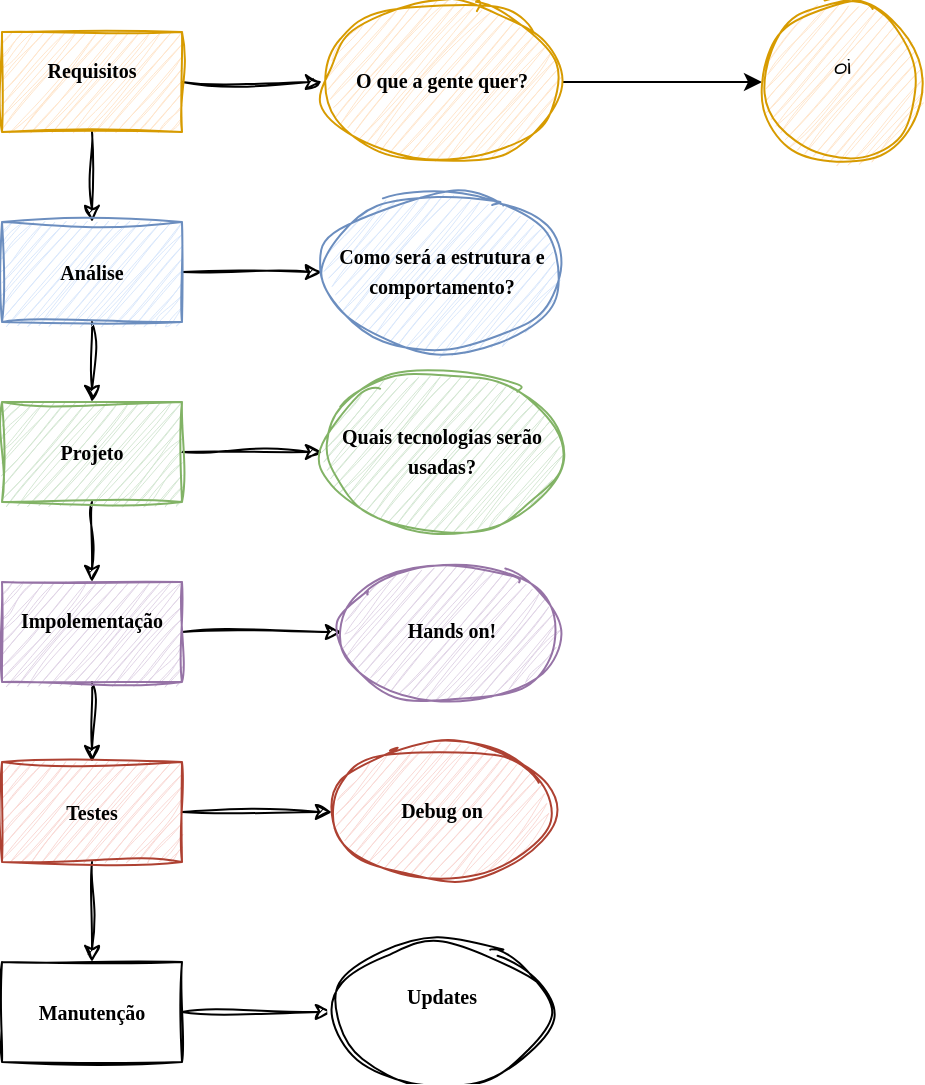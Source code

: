 <mxfile version="24.7.7">
  <diagram name="Page-1" id="ioFAOt2Y3-Xnd-eQoOK8">
    <mxGraphModel dx="724" dy="1460" grid="0" gridSize="10" guides="1" tooltips="1" connect="1" arrows="1" fold="1" page="1" pageScale="1" pageWidth="850" pageHeight="1100" math="0" shadow="0">
      <root>
        <mxCell id="0" />
        <mxCell id="1" parent="0" />
        <mxCell id="odnRtmk4GXlHIVH-FQWG-17" style="edgeStyle=orthogonalEdgeStyle;rounded=0;sketch=1;hachureGap=4;jiggle=2;curveFitting=1;orthogonalLoop=1;jettySize=auto;html=1;fontFamily=Verdana;" parent="1" source="odnRtmk4GXlHIVH-FQWG-12" target="odnRtmk4GXlHIVH-FQWG-16" edge="1">
          <mxGeometry relative="1" as="geometry" />
        </mxCell>
        <mxCell id="tFevhrRDM70K9tsWemct-4" value="" style="edgeStyle=orthogonalEdgeStyle;rounded=0;sketch=1;hachureGap=4;jiggle=2;curveFitting=1;orthogonalLoop=1;jettySize=auto;html=1;fontFamily=Architects Daughter;fontSource=https%3A%2F%2Ffonts.googleapis.com%2Fcss%3Ffamily%3DArchitects%2BDaughter;entryX=0;entryY=0.5;entryDx=0;entryDy=0;" parent="1" source="odnRtmk4GXlHIVH-FQWG-12" target="tFevhrRDM70K9tsWemct-15" edge="1">
          <mxGeometry relative="1" as="geometry">
            <mxPoint x="200" y="50" as="targetPoint" />
          </mxGeometry>
        </mxCell>
        <mxCell id="odnRtmk4GXlHIVH-FQWG-12" value="Requisitos&lt;div&gt;&lt;br&gt;&lt;/div&gt;" style="rounded=0;whiteSpace=wrap;html=1;sketch=1;curveFitting=1;jiggle=2;labelBackgroundColor=none;fontFamily=Garamond;fontSize=10;fontStyle=1;fillColor=#ffe6cc;strokeColor=#d79b00;" parent="1" vertex="1">
          <mxGeometry x="10" y="5" width="90" height="50" as="geometry" />
        </mxCell>
        <mxCell id="odnRtmk4GXlHIVH-FQWG-19" style="edgeStyle=orthogonalEdgeStyle;rounded=0;sketch=1;hachureGap=4;jiggle=2;curveFitting=1;orthogonalLoop=1;jettySize=auto;html=1;fontFamily=Verdana;" parent="1" source="odnRtmk4GXlHIVH-FQWG-16" target="odnRtmk4GXlHIVH-FQWG-18" edge="1">
          <mxGeometry relative="1" as="geometry" />
        </mxCell>
        <mxCell id="tFevhrRDM70K9tsWemct-6" value="" style="edgeStyle=orthogonalEdgeStyle;rounded=0;sketch=1;hachureGap=4;jiggle=2;curveFitting=1;orthogonalLoop=1;jettySize=auto;html=1;fontFamily=Architects Daughter;fontSource=https%3A%2F%2Ffonts.googleapis.com%2Fcss%3Ffamily%3DArchitects%2BDaughter;entryX=0;entryY=0.5;entryDx=0;entryDy=0;" parent="1" source="odnRtmk4GXlHIVH-FQWG-16" target="tFevhrRDM70K9tsWemct-16" edge="1">
          <mxGeometry relative="1" as="geometry">
            <mxPoint x="210" y="150" as="targetPoint" />
          </mxGeometry>
        </mxCell>
        <mxCell id="odnRtmk4GXlHIVH-FQWG-16" value="Análise" style="rounded=0;whiteSpace=wrap;html=1;sketch=1;curveFitting=1;jiggle=2;labelBackgroundColor=none;fontFamily=Garamond;fontSize=10;fontStyle=1;fillColor=#dae8fc;strokeColor=#6c8ebf;" parent="1" vertex="1">
          <mxGeometry x="10" y="100" width="90" height="50" as="geometry" />
        </mxCell>
        <mxCell id="odnRtmk4GXlHIVH-FQWG-22" value="" style="edgeStyle=orthogonalEdgeStyle;rounded=0;sketch=1;hachureGap=4;jiggle=2;curveFitting=1;orthogonalLoop=1;jettySize=auto;html=1;fontFamily=Architects Daughter;fontSource=https%3A%2F%2Ffonts.googleapis.com%2Fcss%3Ffamily%3DArchitects%2BDaughter;" parent="1" source="odnRtmk4GXlHIVH-FQWG-18" target="odnRtmk4GXlHIVH-FQWG-21" edge="1">
          <mxGeometry relative="1" as="geometry" />
        </mxCell>
        <mxCell id="tFevhrRDM70K9tsWemct-8" value="" style="edgeStyle=orthogonalEdgeStyle;rounded=0;sketch=1;hachureGap=4;jiggle=2;curveFitting=1;orthogonalLoop=1;jettySize=auto;html=1;fontFamily=Architects Daughter;fontSource=https%3A%2F%2Ffonts.googleapis.com%2Fcss%3Ffamily%3DArchitects%2BDaughter;entryX=0;entryY=0.5;entryDx=0;entryDy=0;" parent="1" source="odnRtmk4GXlHIVH-FQWG-18" target="tFevhrRDM70K9tsWemct-17" edge="1">
          <mxGeometry relative="1" as="geometry">
            <mxPoint x="210" y="240" as="targetPoint" />
          </mxGeometry>
        </mxCell>
        <mxCell id="odnRtmk4GXlHIVH-FQWG-18" value="Projeto" style="rounded=0;whiteSpace=wrap;html=1;sketch=1;curveFitting=1;jiggle=2;labelBackgroundColor=none;fontFamily=Garamond;fontSize=10;fontStyle=1;fillColor=#d5e8d4;strokeColor=#82b366;" parent="1" vertex="1">
          <mxGeometry x="10" y="190" width="90" height="50" as="geometry" />
        </mxCell>
        <mxCell id="odnRtmk4GXlHIVH-FQWG-26" value="" style="edgeStyle=orthogonalEdgeStyle;rounded=0;sketch=1;hachureGap=4;jiggle=2;curveFitting=1;orthogonalLoop=1;jettySize=auto;html=1;fontFamily=Architects Daughter;fontSource=https%3A%2F%2Ffonts.googleapis.com%2Fcss%3Ffamily%3DArchitects%2BDaughter;" parent="1" source="odnRtmk4GXlHIVH-FQWG-21" target="odnRtmk4GXlHIVH-FQWG-25" edge="1">
          <mxGeometry relative="1" as="geometry" />
        </mxCell>
        <mxCell id="tFevhrRDM70K9tsWemct-22" style="edgeStyle=orthogonalEdgeStyle;rounded=0;sketch=1;hachureGap=4;jiggle=2;curveFitting=1;orthogonalLoop=1;jettySize=auto;html=1;fontFamily=Architects Daughter;fontSource=https%3A%2F%2Ffonts.googleapis.com%2Fcss%3Ffamily%3DArchitects%2BDaughter;" parent="1" source="odnRtmk4GXlHIVH-FQWG-21" target="tFevhrRDM70K9tsWemct-18" edge="1">
          <mxGeometry relative="1" as="geometry" />
        </mxCell>
        <mxCell id="odnRtmk4GXlHIVH-FQWG-21" value="Impolementação&lt;div&gt;&lt;br&gt;&lt;/div&gt;" style="whiteSpace=wrap;html=1;fontSize=10;fontFamily=Garamond;rounded=0;sketch=1;curveFitting=1;jiggle=2;labelBackgroundColor=none;fontStyle=1;fillColor=#e1d5e7;strokeColor=#9673a6;" parent="1" vertex="1">
          <mxGeometry x="10" y="280" width="90" height="50" as="geometry" />
        </mxCell>
        <mxCell id="tFevhrRDM70K9tsWemct-2" value="" style="edgeStyle=orthogonalEdgeStyle;rounded=0;sketch=1;hachureGap=4;jiggle=2;curveFitting=1;orthogonalLoop=1;jettySize=auto;html=1;fontFamily=Architects Daughter;fontSource=https%3A%2F%2Ffonts.googleapis.com%2Fcss%3Ffamily%3DArchitects%2BDaughter;" parent="1" source="odnRtmk4GXlHIVH-FQWG-25" target="tFevhrRDM70K9tsWemct-1" edge="1">
          <mxGeometry relative="1" as="geometry" />
        </mxCell>
        <mxCell id="tFevhrRDM70K9tsWemct-12" value="" style="edgeStyle=orthogonalEdgeStyle;rounded=0;sketch=1;hachureGap=4;jiggle=2;curveFitting=1;orthogonalLoop=1;jettySize=auto;html=1;fontFamily=Architects Daughter;fontSource=https%3A%2F%2Ffonts.googleapis.com%2Fcss%3Ffamily%3DArchitects%2BDaughter;entryX=0;entryY=0.5;entryDx=0;entryDy=0;" parent="1" source="odnRtmk4GXlHIVH-FQWG-25" target="tFevhrRDM70K9tsWemct-19" edge="1">
          <mxGeometry relative="1" as="geometry">
            <mxPoint x="210" y="430" as="targetPoint" />
          </mxGeometry>
        </mxCell>
        <mxCell id="odnRtmk4GXlHIVH-FQWG-25" value="Testes" style="whiteSpace=wrap;html=1;fontSize=10;fontFamily=Garamond;rounded=0;sketch=1;curveFitting=1;jiggle=2;labelBackgroundColor=none;fontStyle=1;fillColor=#fad9d5;strokeColor=#ae4132;" parent="1" vertex="1">
          <mxGeometry x="10" y="370" width="90" height="50" as="geometry" />
        </mxCell>
        <mxCell id="tFevhrRDM70K9tsWemct-14" value="" style="edgeStyle=orthogonalEdgeStyle;rounded=0;sketch=1;hachureGap=4;jiggle=2;curveFitting=1;orthogonalLoop=1;jettySize=auto;html=1;fontFamily=Architects Daughter;fontSource=https%3A%2F%2Ffonts.googleapis.com%2Fcss%3Ffamily%3DArchitects%2BDaughter;" parent="1" source="tFevhrRDM70K9tsWemct-1" target="tFevhrRDM70K9tsWemct-20" edge="1">
          <mxGeometry relative="1" as="geometry">
            <mxPoint x="210" y="530" as="targetPoint" />
          </mxGeometry>
        </mxCell>
        <mxCell id="tFevhrRDM70K9tsWemct-1" value="Manutenção" style="whiteSpace=wrap;html=1;fontSize=10;fontFamily=Garamond;rounded=0;sketch=1;curveFitting=1;jiggle=2;labelBackgroundColor=none;fontStyle=1;" parent="1" vertex="1">
          <mxGeometry x="10" y="470" width="90" height="50" as="geometry" />
        </mxCell>
        <mxCell id="G5E6lAOZF7ri_MMGLO-e-2" value="" style="edgeStyle=orthogonalEdgeStyle;rounded=0;orthogonalLoop=1;jettySize=auto;html=1;" edge="1" parent="1" source="tFevhrRDM70K9tsWemct-15" target="G5E6lAOZF7ri_MMGLO-e-1">
          <mxGeometry relative="1" as="geometry" />
        </mxCell>
        <mxCell id="tFevhrRDM70K9tsWemct-15" value="&lt;span style=&quot;font-family: Garamond; font-size: 10px; font-weight: 700;&quot;&gt;O que a gente quer?&lt;/span&gt;" style="ellipse;whiteSpace=wrap;html=1;sketch=1;hachureGap=4;jiggle=2;curveFitting=1;fontFamily=Architects Daughter;fontSource=https%3A%2F%2Ffonts.googleapis.com%2Fcss%3Ffamily%3DArchitects%2BDaughter;shadow=0;fillColor=#ffe6cc;strokeColor=#d79b00;" parent="1" vertex="1">
          <mxGeometry x="170" y="-10" width="120" height="80" as="geometry" />
        </mxCell>
        <mxCell id="tFevhrRDM70K9tsWemct-16" value="&lt;span style=&quot;font-family: Garamond; font-size: 10px; font-weight: 700;&quot;&gt;Como será a estrutura e comportamento?&lt;/span&gt;" style="ellipse;whiteSpace=wrap;html=1;sketch=1;hachureGap=4;jiggle=2;curveFitting=1;fontFamily=Architects Daughter;fontSource=https%3A%2F%2Ffonts.googleapis.com%2Fcss%3Ffamily%3DArchitects%2BDaughter;shadow=0;fillColor=#dae8fc;strokeColor=#6c8ebf;" parent="1" vertex="1">
          <mxGeometry x="170" y="85" width="120" height="80" as="geometry" />
        </mxCell>
        <mxCell id="tFevhrRDM70K9tsWemct-17" value="&lt;span style=&quot;font-family: Garamond; font-size: 10px; font-weight: 700;&quot;&gt;Quais tecnologias serão usadas?&lt;/span&gt;" style="ellipse;whiteSpace=wrap;html=1;sketch=1;hachureGap=4;jiggle=2;curveFitting=1;fontFamily=Architects Daughter;fontSource=https%3A%2F%2Ffonts.googleapis.com%2Fcss%3Ffamily%3DArchitects%2BDaughter;shadow=0;fillColor=#d5e8d4;strokeColor=#82b366;" parent="1" vertex="1">
          <mxGeometry x="170" y="175" width="120" height="80" as="geometry" />
        </mxCell>
        <mxCell id="tFevhrRDM70K9tsWemct-18" value="&lt;span style=&quot;font-family: Garamond; font-size: 10px; font-weight: 700;&quot;&gt;Hands on!&lt;/span&gt;" style="ellipse;whiteSpace=wrap;html=1;sketch=1;hachureGap=4;jiggle=2;curveFitting=1;fontFamily=Architects Daughter;fontSource=https%3A%2F%2Ffonts.googleapis.com%2Fcss%3Ffamily%3DArchitects%2BDaughter;shadow=0;fillColor=#e1d5e7;strokeColor=#9673a6;" parent="1" vertex="1">
          <mxGeometry x="180" y="270" width="110" height="70" as="geometry" />
        </mxCell>
        <mxCell id="tFevhrRDM70K9tsWemct-19" value="&lt;span style=&quot;font-family: Garamond; font-size: 10px; font-weight: 700;&quot;&gt;Debug on&lt;/span&gt;" style="ellipse;whiteSpace=wrap;html=1;sketch=1;hachureGap=4;jiggle=2;curveFitting=1;fontFamily=Architects Daughter;fontSource=https%3A%2F%2Ffonts.googleapis.com%2Fcss%3Ffamily%3DArchitects%2BDaughter;shadow=0;fillColor=#fad9d5;strokeColor=#ae4132;" parent="1" vertex="1">
          <mxGeometry x="175" y="360" width="110" height="70" as="geometry" />
        </mxCell>
        <mxCell id="tFevhrRDM70K9tsWemct-20" value="&lt;div style=&quot;&quot;&gt;&lt;span style=&quot;font-family: Garamond; font-size: 10px; font-weight: 700; background-color: initial;&quot;&gt;Updates&lt;/span&gt;&lt;/div&gt;&lt;div style=&quot;&quot;&gt;&lt;span style=&quot;font-family: Garamond; font-size: 10px; font-weight: 700;&quot;&gt;&lt;br&gt;&lt;/span&gt;&lt;/div&gt;" style="ellipse;whiteSpace=wrap;html=1;sketch=1;hachureGap=4;jiggle=2;curveFitting=1;fontFamily=Architects Daughter;fontSource=https%3A%2F%2Ffonts.googleapis.com%2Fcss%3Ffamily%3DArchitects%2BDaughter;shadow=0;" parent="1" vertex="1">
          <mxGeometry x="175" y="460" width="110" height="70" as="geometry" />
        </mxCell>
        <mxCell id="tFevhrRDM70K9tsWemct-21" style="edgeStyle=orthogonalEdgeStyle;rounded=0;sketch=1;hachureGap=4;jiggle=2;curveFitting=1;orthogonalLoop=1;jettySize=auto;html=1;exitX=0.5;exitY=1;exitDx=0;exitDy=0;fontFamily=Architects Daughter;fontSource=https%3A%2F%2Ffonts.googleapis.com%2Fcss%3Ffamily%3DArchitects%2BDaughter;" parent="1" source="odnRtmk4GXlHIVH-FQWG-18" target="odnRtmk4GXlHIVH-FQWG-18" edge="1">
          <mxGeometry relative="1" as="geometry" />
        </mxCell>
        <mxCell id="G5E6lAOZF7ri_MMGLO-e-1" value="oi&lt;div&gt;&lt;br&gt;&lt;/div&gt;" style="ellipse;whiteSpace=wrap;html=1;fontFamily=Architects Daughter;fillColor=#ffe6cc;strokeColor=#d79b00;sketch=1;hachureGap=4;jiggle=2;curveFitting=1;fontSource=https%3A%2F%2Ffonts.googleapis.com%2Fcss%3Ffamily%3DArchitects%2BDaughter;shadow=0;" vertex="1" parent="1">
          <mxGeometry x="390" y="-10" width="80" height="80" as="geometry" />
        </mxCell>
      </root>
    </mxGraphModel>
  </diagram>
</mxfile>
